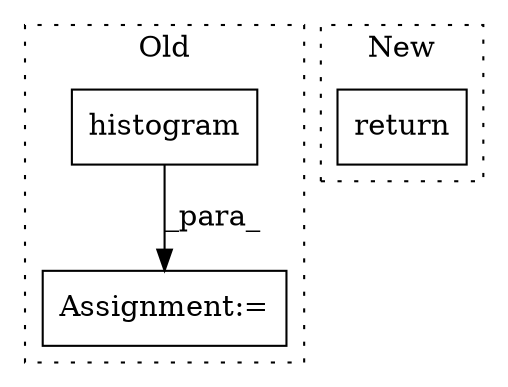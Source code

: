 digraph G {
subgraph cluster0 {
1 [label="histogram" a="32" s="8237,8256" l="10,1" shape="box"];
3 [label="Assignment:=" a="7" s="8229" l="2" shape="box"];
label = "Old";
style="dotted";
}
subgraph cluster1 {
2 [label="return" a="41" s="8932" l="7" shape="box"];
label = "New";
style="dotted";
}
1 -> 3 [label="_para_"];
}